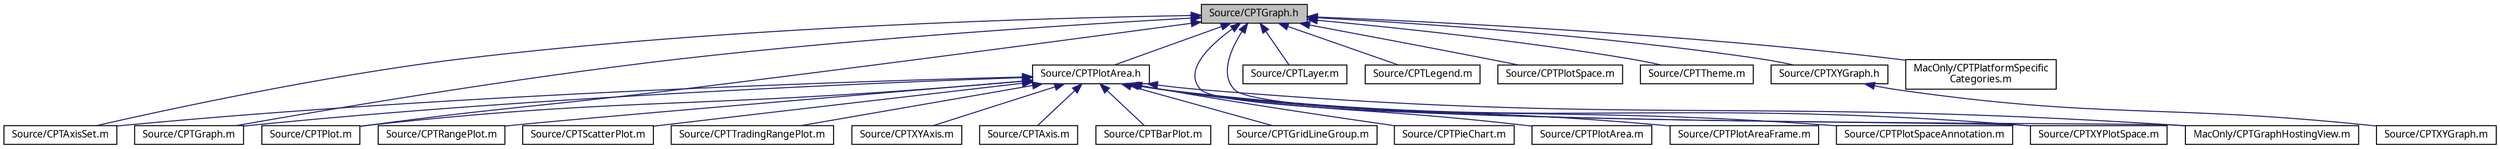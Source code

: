 digraph "Source/CPTGraph.h"
{
 // LATEX_PDF_SIZE
  bgcolor="transparent";
  edge [fontname="Lucinda Grande",fontsize="10",labelfontname="Lucinda Grande",labelfontsize="10"];
  node [fontname="Lucinda Grande",fontsize="10",shape=record];
  Node1 [label="Source/CPTGraph.h",height=0.2,width=0.4,color="black", fillcolor="grey75", style="filled", fontcolor="black",tooltip=" "];
  Node1 -> Node2 [dir="back",color="midnightblue",fontsize="10",style="solid",fontname="Lucinda Grande"];
  Node2 [label="Source/CPTPlotArea.h",height=0.2,width=0.4,color="black",URL="$_c_p_t_plot_area_8h.html",tooltip=" "];
  Node2 -> Node3 [dir="back",color="midnightblue",fontsize="10",style="solid",fontname="Lucinda Grande"];
  Node3 [label="Source/CPTAxis.m",height=0.2,width=0.4,color="black",URL="$_c_p_t_axis_8m.html",tooltip=" "];
  Node2 -> Node4 [dir="back",color="midnightblue",fontsize="10",style="solid",fontname="Lucinda Grande"];
  Node4 [label="Source/CPTAxisSet.m",height=0.2,width=0.4,color="black",URL="$_c_p_t_axis_set_8m.html",tooltip=" "];
  Node2 -> Node5 [dir="back",color="midnightblue",fontsize="10",style="solid",fontname="Lucinda Grande"];
  Node5 [label="Source/CPTBarPlot.m",height=0.2,width=0.4,color="black",URL="$_c_p_t_bar_plot_8m.html",tooltip=" "];
  Node2 -> Node6 [dir="back",color="midnightblue",fontsize="10",style="solid",fontname="Lucinda Grande"];
  Node6 [label="Source/CPTGraph.m",height=0.2,width=0.4,color="black",URL="$_c_p_t_graph_8m.html",tooltip=" "];
  Node2 -> Node7 [dir="back",color="midnightblue",fontsize="10",style="solid",fontname="Lucinda Grande"];
  Node7 [label="Source/CPTGridLineGroup.m",height=0.2,width=0.4,color="black",URL="$_c_p_t_grid_line_group_8m.html",tooltip=" "];
  Node2 -> Node8 [dir="back",color="midnightblue",fontsize="10",style="solid",fontname="Lucinda Grande"];
  Node8 [label="Source/CPTPieChart.m",height=0.2,width=0.4,color="black",URL="$_c_p_t_pie_chart_8m.html",tooltip=" "];
  Node2 -> Node9 [dir="back",color="midnightblue",fontsize="10",style="solid",fontname="Lucinda Grande"];
  Node9 [label="Source/CPTPlot.m",height=0.2,width=0.4,color="black",URL="$_c_p_t_plot_8m.html",tooltip=" "];
  Node2 -> Node10 [dir="back",color="midnightblue",fontsize="10",style="solid",fontname="Lucinda Grande"];
  Node10 [label="Source/CPTPlotArea.m",height=0.2,width=0.4,color="black",URL="$_c_p_t_plot_area_8m.html",tooltip=" "];
  Node2 -> Node11 [dir="back",color="midnightblue",fontsize="10",style="solid",fontname="Lucinda Grande"];
  Node11 [label="Source/CPTPlotAreaFrame.m",height=0.2,width=0.4,color="black",URL="$_c_p_t_plot_area_frame_8m.html",tooltip=" "];
  Node2 -> Node12 [dir="back",color="midnightblue",fontsize="10",style="solid",fontname="Lucinda Grande"];
  Node12 [label="Source/CPTPlotSpaceAnnotation.m",height=0.2,width=0.4,color="black",URL="$_c_p_t_plot_space_annotation_8m.html",tooltip=" "];
  Node2 -> Node13 [dir="back",color="midnightblue",fontsize="10",style="solid",fontname="Lucinda Grande"];
  Node13 [label="Source/CPTRangePlot.m",height=0.2,width=0.4,color="black",URL="$_c_p_t_range_plot_8m.html",tooltip=" "];
  Node2 -> Node14 [dir="back",color="midnightblue",fontsize="10",style="solid",fontname="Lucinda Grande"];
  Node14 [label="Source/CPTScatterPlot.m",height=0.2,width=0.4,color="black",URL="$_c_p_t_scatter_plot_8m.html",tooltip=" "];
  Node2 -> Node15 [dir="back",color="midnightblue",fontsize="10",style="solid",fontname="Lucinda Grande"];
  Node15 [label="Source/CPTTradingRangePlot.m",height=0.2,width=0.4,color="black",URL="$_c_p_t_trading_range_plot_8m.html",tooltip=" "];
  Node2 -> Node16 [dir="back",color="midnightblue",fontsize="10",style="solid",fontname="Lucinda Grande"];
  Node16 [label="Source/CPTXYAxis.m",height=0.2,width=0.4,color="black",URL="$_c_p_t_x_y_axis_8m.html",tooltip=" "];
  Node2 -> Node17 [dir="back",color="midnightblue",fontsize="10",style="solid",fontname="Lucinda Grande"];
  Node17 [label="Source/CPTXYPlotSpace.m",height=0.2,width=0.4,color="black",URL="$_c_p_t_x_y_plot_space_8m.html",tooltip=" "];
  Node2 -> Node18 [dir="back",color="midnightblue",fontsize="10",style="solid",fontname="Lucinda Grande"];
  Node18 [label="MacOnly/CPTGraphHostingView.m",height=0.2,width=0.4,color="black",URL="$_c_p_t_graph_hosting_view_8m.html",tooltip=" "];
  Node1 -> Node4 [dir="back",color="midnightblue",fontsize="10",style="solid",fontname="Lucinda Grande"];
  Node1 -> Node6 [dir="back",color="midnightblue",fontsize="10",style="solid",fontname="Lucinda Grande"];
  Node1 -> Node19 [dir="back",color="midnightblue",fontsize="10",style="solid",fontname="Lucinda Grande"];
  Node19 [label="Source/CPTLayer.m",height=0.2,width=0.4,color="black",URL="$_c_p_t_layer_8m.html",tooltip=" "];
  Node1 -> Node20 [dir="back",color="midnightblue",fontsize="10",style="solid",fontname="Lucinda Grande"];
  Node20 [label="Source/CPTLegend.m",height=0.2,width=0.4,color="black",URL="$_c_p_t_legend_8m.html",tooltip=" "];
  Node1 -> Node9 [dir="back",color="midnightblue",fontsize="10",style="solid",fontname="Lucinda Grande"];
  Node1 -> Node21 [dir="back",color="midnightblue",fontsize="10",style="solid",fontname="Lucinda Grande"];
  Node21 [label="Source/CPTPlotSpace.m",height=0.2,width=0.4,color="black",URL="$_c_p_t_plot_space_8m.html",tooltip=" "];
  Node1 -> Node22 [dir="back",color="midnightblue",fontsize="10",style="solid",fontname="Lucinda Grande"];
  Node22 [label="Source/CPTTheme.m",height=0.2,width=0.4,color="black",URL="$_c_p_t_theme_8m.html",tooltip=" "];
  Node1 -> Node23 [dir="back",color="midnightblue",fontsize="10",style="solid",fontname="Lucinda Grande"];
  Node23 [label="Source/CPTXYGraph.h",height=0.2,width=0.4,color="black",URL="$_c_p_t_x_y_graph_8h.html",tooltip=" "];
  Node23 -> Node24 [dir="back",color="midnightblue",fontsize="10",style="solid",fontname="Lucinda Grande"];
  Node24 [label="Source/CPTXYGraph.m",height=0.2,width=0.4,color="black",URL="$_c_p_t_x_y_graph_8m.html",tooltip=" "];
  Node1 -> Node17 [dir="back",color="midnightblue",fontsize="10",style="solid",fontname="Lucinda Grande"];
  Node1 -> Node18 [dir="back",color="midnightblue",fontsize="10",style="solid",fontname="Lucinda Grande"];
  Node1 -> Node25 [dir="back",color="midnightblue",fontsize="10",style="solid",fontname="Lucinda Grande"];
  Node25 [label="MacOnly/CPTPlatformSpecific\lCategories.m",height=0.2,width=0.4,color="black",URL="$_c_p_t_platform_specific_categories_8m.html",tooltip=" "];
}
